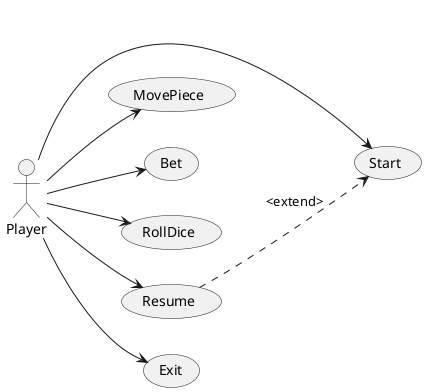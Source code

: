 @startuml use_cases
left to right direction

actor Player

usecase Start
usecase MovePiece
usecase Bet
usecase RollDice
usecase Resume
usecase Exit

Player --> Start
Player --> MovePiece
Player --> Bet
Player --> RollDice
Player --> Resume
Resume ..> Start : <extend>
Player --> Exit

@enduml
